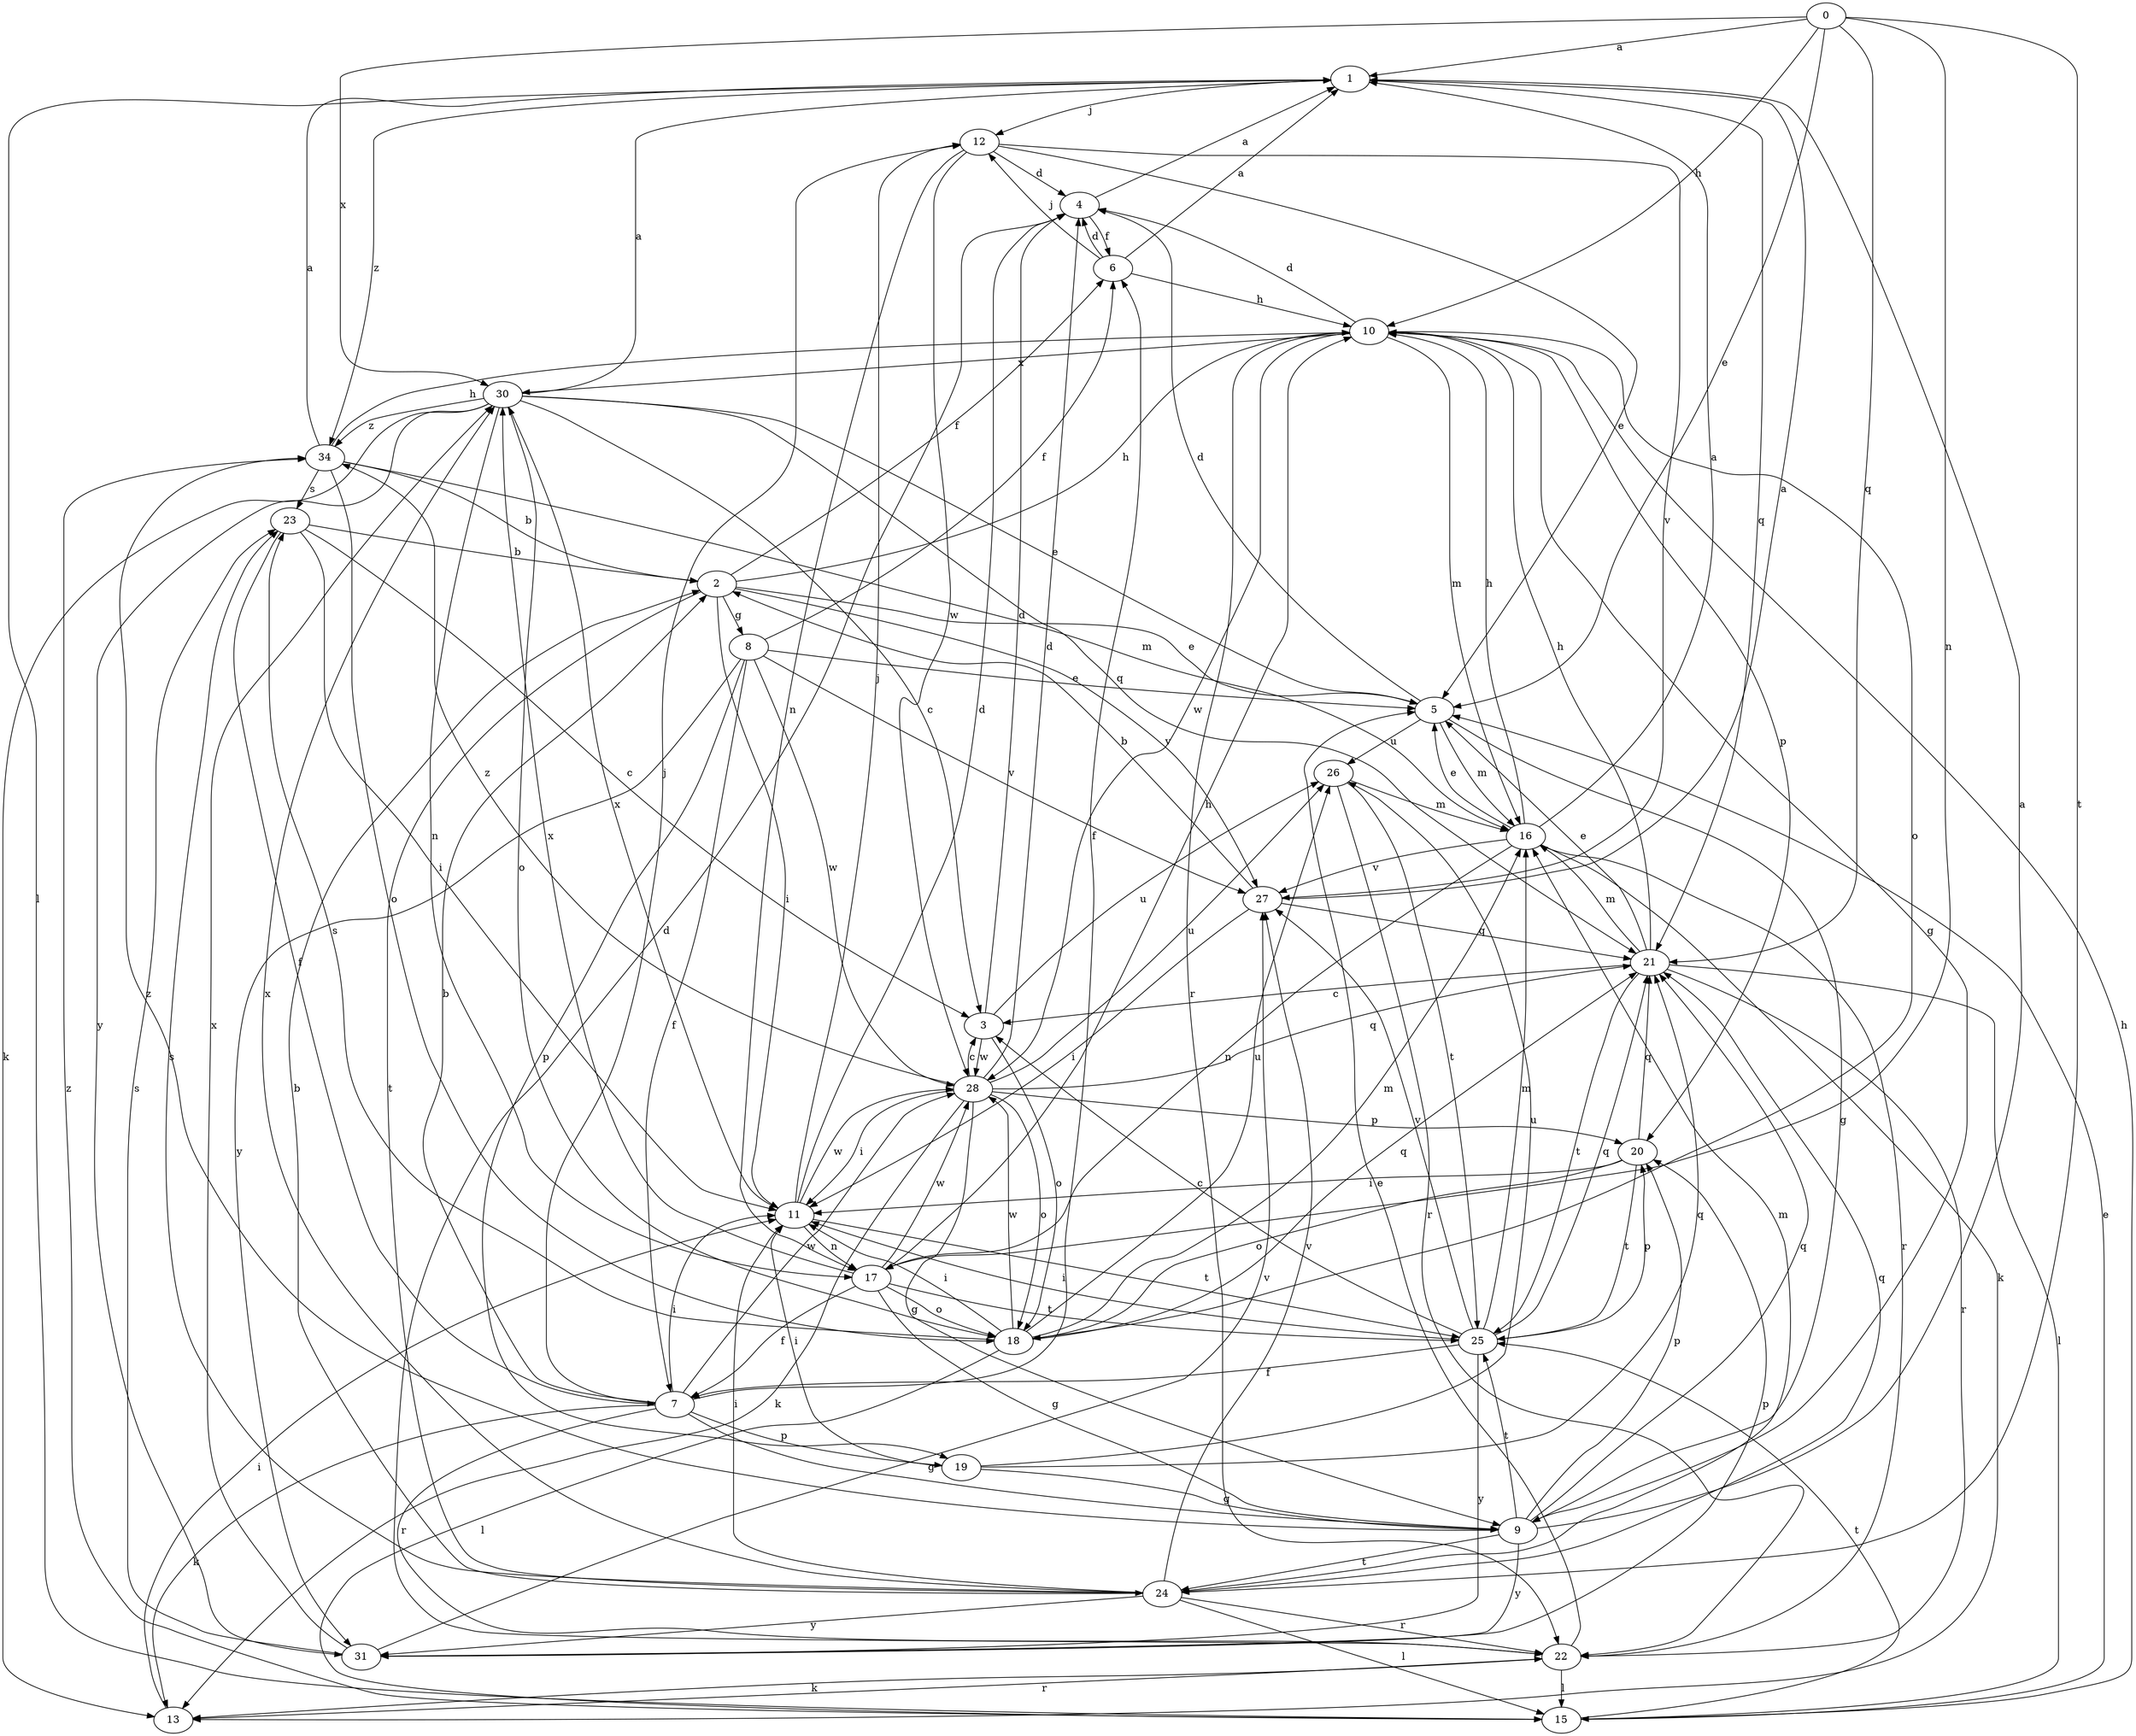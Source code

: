 strict digraph  {
0;
1;
2;
3;
4;
5;
6;
7;
8;
9;
10;
11;
12;
13;
15;
16;
17;
18;
19;
20;
21;
22;
23;
24;
25;
26;
27;
28;
30;
31;
34;
0 -> 1  [label=a];
0 -> 5  [label=e];
0 -> 10  [label=h];
0 -> 17  [label=n];
0 -> 21  [label=q];
0 -> 24  [label=t];
0 -> 30  [label=x];
1 -> 12  [label=j];
1 -> 15  [label=l];
1 -> 21  [label=q];
1 -> 34  [label=z];
2 -> 5  [label=e];
2 -> 6  [label=f];
2 -> 8  [label=g];
2 -> 10  [label=h];
2 -> 11  [label=i];
2 -> 24  [label=t];
2 -> 27  [label=v];
3 -> 4  [label=d];
3 -> 18  [label=o];
3 -> 26  [label=u];
3 -> 28  [label=w];
4 -> 1  [label=a];
4 -> 6  [label=f];
5 -> 4  [label=d];
5 -> 9  [label=g];
5 -> 16  [label=m];
5 -> 26  [label=u];
6 -> 1  [label=a];
6 -> 4  [label=d];
6 -> 10  [label=h];
6 -> 12  [label=j];
7 -> 2  [label=b];
7 -> 6  [label=f];
7 -> 9  [label=g];
7 -> 11  [label=i];
7 -> 12  [label=j];
7 -> 13  [label=k];
7 -> 19  [label=p];
7 -> 22  [label=r];
7 -> 28  [label=w];
8 -> 5  [label=e];
8 -> 6  [label=f];
8 -> 7  [label=f];
8 -> 19  [label=p];
8 -> 27  [label=v];
8 -> 28  [label=w];
8 -> 31  [label=y];
9 -> 1  [label=a];
9 -> 20  [label=p];
9 -> 21  [label=q];
9 -> 24  [label=t];
9 -> 25  [label=t];
9 -> 31  [label=y];
9 -> 34  [label=z];
10 -> 4  [label=d];
10 -> 9  [label=g];
10 -> 16  [label=m];
10 -> 18  [label=o];
10 -> 20  [label=p];
10 -> 22  [label=r];
10 -> 28  [label=w];
10 -> 30  [label=x];
11 -> 4  [label=d];
11 -> 12  [label=j];
11 -> 17  [label=n];
11 -> 25  [label=t];
11 -> 28  [label=w];
11 -> 30  [label=x];
12 -> 4  [label=d];
12 -> 5  [label=e];
12 -> 17  [label=n];
12 -> 27  [label=v];
12 -> 28  [label=w];
13 -> 11  [label=i];
13 -> 22  [label=r];
15 -> 5  [label=e];
15 -> 10  [label=h];
15 -> 25  [label=t];
15 -> 34  [label=z];
16 -> 1  [label=a];
16 -> 5  [label=e];
16 -> 10  [label=h];
16 -> 13  [label=k];
16 -> 17  [label=n];
16 -> 22  [label=r];
16 -> 27  [label=v];
17 -> 7  [label=f];
17 -> 9  [label=g];
17 -> 10  [label=h];
17 -> 18  [label=o];
17 -> 25  [label=t];
17 -> 28  [label=w];
17 -> 30  [label=x];
18 -> 11  [label=i];
18 -> 15  [label=l];
18 -> 16  [label=m];
18 -> 21  [label=q];
18 -> 23  [label=s];
18 -> 26  [label=u];
18 -> 28  [label=w];
19 -> 9  [label=g];
19 -> 11  [label=i];
19 -> 21  [label=q];
19 -> 26  [label=u];
20 -> 11  [label=i];
20 -> 18  [label=o];
20 -> 21  [label=q];
20 -> 25  [label=t];
21 -> 3  [label=c];
21 -> 5  [label=e];
21 -> 10  [label=h];
21 -> 15  [label=l];
21 -> 16  [label=m];
21 -> 22  [label=r];
21 -> 25  [label=t];
22 -> 4  [label=d];
22 -> 5  [label=e];
22 -> 13  [label=k];
22 -> 15  [label=l];
23 -> 2  [label=b];
23 -> 3  [label=c];
23 -> 7  [label=f];
23 -> 11  [label=i];
24 -> 2  [label=b];
24 -> 11  [label=i];
24 -> 15  [label=l];
24 -> 16  [label=m];
24 -> 21  [label=q];
24 -> 22  [label=r];
24 -> 23  [label=s];
24 -> 27  [label=v];
24 -> 30  [label=x];
24 -> 31  [label=y];
25 -> 3  [label=c];
25 -> 7  [label=f];
25 -> 11  [label=i];
25 -> 16  [label=m];
25 -> 20  [label=p];
25 -> 21  [label=q];
25 -> 27  [label=v];
25 -> 31  [label=y];
26 -> 16  [label=m];
26 -> 22  [label=r];
26 -> 25  [label=t];
27 -> 1  [label=a];
27 -> 2  [label=b];
27 -> 11  [label=i];
27 -> 21  [label=q];
28 -> 3  [label=c];
28 -> 4  [label=d];
28 -> 9  [label=g];
28 -> 11  [label=i];
28 -> 13  [label=k];
28 -> 18  [label=o];
28 -> 20  [label=p];
28 -> 21  [label=q];
28 -> 26  [label=u];
28 -> 34  [label=z];
30 -> 1  [label=a];
30 -> 3  [label=c];
30 -> 5  [label=e];
30 -> 13  [label=k];
30 -> 17  [label=n];
30 -> 18  [label=o];
30 -> 21  [label=q];
30 -> 31  [label=y];
30 -> 34  [label=z];
31 -> 20  [label=p];
31 -> 23  [label=s];
31 -> 27  [label=v];
31 -> 30  [label=x];
34 -> 1  [label=a];
34 -> 2  [label=b];
34 -> 10  [label=h];
34 -> 16  [label=m];
34 -> 18  [label=o];
34 -> 23  [label=s];
}
